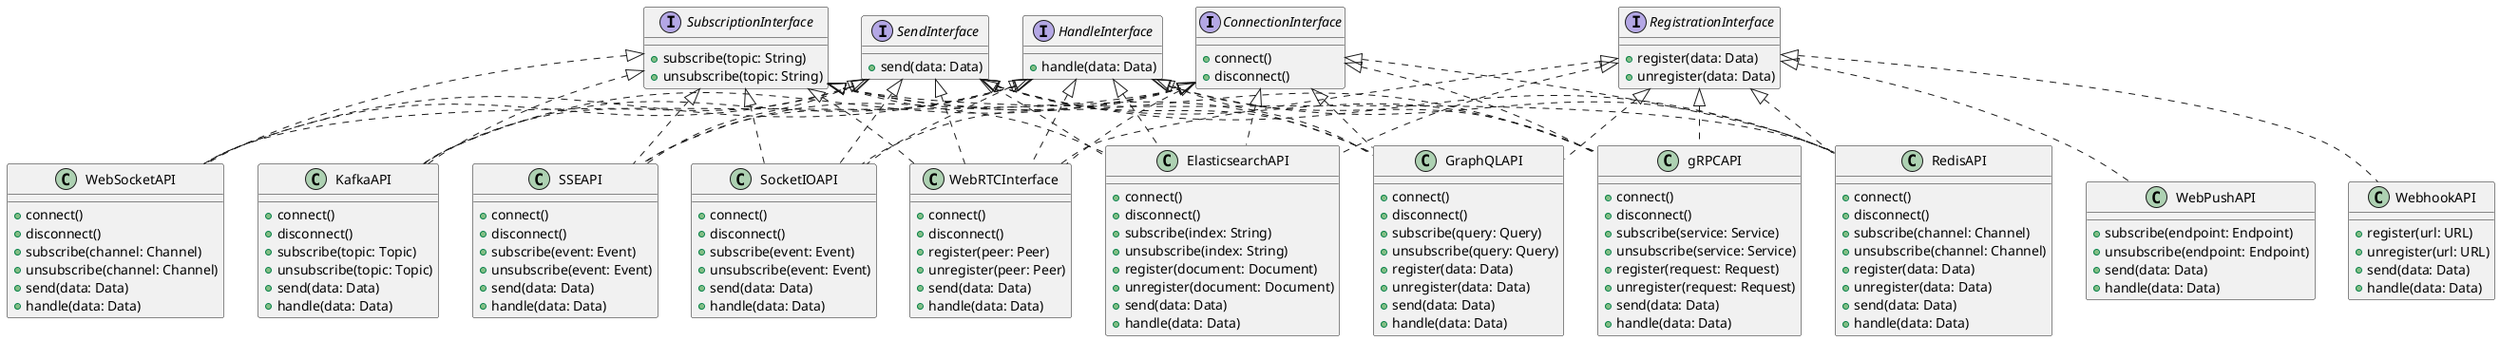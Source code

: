 @startuml

' !define INTERFACE(name, methods...) abstract class name { methods }
!define INTERFACE interface

INTERFACE ConnectionInterface {
    +connect()
    +disconnect()
}

INTERFACE SubscriptionInterface {
    +subscribe(topic: String)
    +unsubscribe(topic: String)
}

INTERFACE RegistrationInterface {
    +register(data: Data)
    +unregister(data: Data)
}

INTERFACE SendInterface {
    +send(data: Data)
}

INTERFACE HandleInterface {
    +handle(data: Data)
}

' INTERFACE AuthenticationInterface {
'     +authenticate(credentials: Credentials)
' }

' INTERFACE NotificationInterface {
'     +notify(user: User, message: Message)
' }

' INTERFACE MonitoringInterface {
'     +monitor(service: Service)
' }

' INTERFACE ConfigurationInterface {
'     +configure(settings: Settings)
' }

' INTERFACE QueryInterface {
'     +query(criteria: Criteria)
' }

class ElasticsearchAPI {
    +connect()
    +disconnect()
    +subscribe(index: String)
    +unsubscribe(index: String)
    +register(document: Document)
    +unregister(document: Document)
    +send(data: Data)
    +handle(data: Data)
    ' +authenticate(credentials: Credentials)
    ' +notify(user: User, message: Message)
    ' +monitor(service: Service)
    ' +configure(settings: Settings)
    ' +query(criteria: Criteria)
}

class GraphQLAPI {
    +connect()
    +disconnect()
    +subscribe(query: Query)
    +unsubscribe(query: Query)
    +register(data: Data)
    +unregister(data: Data)
    +send(data: Data)
    +handle(data: Data)
    ' +authenticate(credentials: Credentials)
    ' +notify(user: User, message: Message)
    ' +monitor(service: Service)
    ' +configure(settings: Settings)
    ' +query(criteria: Criteria)
}

class gRPCAPI {
    +connect()
    +disconnect()
    +subscribe(service: Service)
    +unsubscribe(service: Service)
    +register(request: Request)
    +unregister(request: Request)
    +send(data: Data)
    +handle(data: Data)
    ' +authenticate(credentials: Credentials)
    ' +notify(user: User, message: Message)
    ' +monitor(service: Service)
    ' +configure(settings: Settings)
    ' +query(criteria: Criteria)
}

class KafkaAPI {
    +connect()
    +disconnect()
    +subscribe(topic: Topic)
    +unsubscribe(topic: Topic)
    +send(data: Data)
    +handle(data: Data)
    ' +authenticate(credentials: Credentials)
    ' +notify(user: User, message: Message)
    ' +monitor(service: Service)
    ' +configure(settings: Settings)
    ' +query(criteria: Criteria)
}

class RedisAPI {
    +connect()
    +disconnect()
    +subscribe(channel: Channel)
    +unsubscribe(channel: Channel)
    +register(data: Data)
    +unregister(data: Data)
    +send(data: Data)
    +handle(data: Data)
    ' +authenticate(credentials: Credentials)
    ' +notify(user: User, message: Message)
    ' +monitor(service: Service)
    ' +configure(settings: Settings)
    ' +query(criteria: Criteria)
}

class SSEAPI {
    +connect()
    +disconnect()
    +subscribe(event: Event)
    +unsubscribe(event: Event)
    +send(data: Data)
    +handle(data: Data)
    ' +authenticate(credentials: Credentials)
    ' +notify(user: User, message: Message)
    ' +monitor(service: Service)
    ' +configure(settings: Settings)
    ' +query(criteria: Criteria)
}

class SocketIOAPI {
    +connect()
    +disconnect()
    +subscribe(event: Event)
    +unsubscribe(event: Event)
    +send(data: Data)
    +handle(data: Data)
    ' +authenticate(credentials: Credentials)
    ' +notify(user: User, message: Message)
    ' +monitor(service: Service)
    ' +configure(settings: Settings)
    ' +query(criteria: Criteria)
}

class WebhookAPI {
    +register(url: URL)
    +unregister(url: URL)
    +send(data: Data)
    +handle(data: Data)
    ' +authenticate(credentials: Credentials)
    ' +notify(user: User, message: Message)
    ' +monitor(service: Service)
    ' +configure(settings: Settings)
    ' +query(criteria: Criteria)
}

class WebPushAPI {
    +subscribe(endpoint: Endpoint)
    +unsubscribe(endpoint: Endpoint)
    +send(data: Data)
    +handle(data: Data)
    ' +authenticate(credentials: Credentials)
    ' +notify(user: User, message: Message)
    ' +monitor(service: Service)
    ' +configure(settings: Settings)
    ' +query(criteria: Criteria)
}

class WebRTCInterface {
    +connect()
    +disconnect()
    +register(peer: Peer)
    +unregister(peer: Peer)
    +send(data: Data)
    +handle(data: Data)
    ' +authenticate(credentials: Credentials)
    ' +notify(user: User, message: Message)
    ' +monitor(service: Service)
    ' +configure(settings: Settings)
    ' +query(criteria: Criteria)
}

class WebSocketAPI {
    +connect()
    +disconnect()
    +subscribe(channel: Channel)
    +unsubscribe(channel: Channel)
    +send(data: Data)
    +handle(data: Data)
    ' +authenticate(credentials: Credentials)
    ' +notify(user: User, message: Message)
    ' +monitor(service: Service)
    ' +configure(settings: Settings)
    ' +query(criteria: Criteria)
}

ConnectionInterface <|.. ElasticsearchAPI
ConnectionInterface <|.. GraphQLAPI
ConnectionInterface <|.. gRPCAPI
ConnectionInterface <|.. KafkaAPI
ConnectionInterface <|.. RedisAPI
ConnectionInterface <|.. SSEAPI
ConnectionInterface <|.. SocketIOAPI
ConnectionInterface <|.. WebRTCInterface
ConnectionInterface <|.. WebSocketAPI

RegistrationInterface <|.. ElasticsearchAPI
RegistrationInterface <|.. GraphQLAPI
RegistrationInterface <|.. gRPCAPI
RegistrationInterface <|.. RedisAPI
RegistrationInterface <|.. WebhookAPI
RegistrationInterface <|.. WebPushAPI
RegistrationInterface <|.. WebRTCInterface

SubscriptionInterface <|.. ElasticsearchAPI
SubscriptionInterface <|.. GraphQLAPI
SubscriptionInterface <|.. gRPCAPI
SubscriptionInterface <|.. KafkaAPI
SubscriptionInterface <|.. RedisAPI
SubscriptionInterface <|.. SSEAPI
SubscriptionInterface <|.. SocketIOAPI
SubscriptionInterface <|.. WebRTCInterface
SubscriptionInterface <|.. WebSocketAPI

SendInterface <|.. ElasticsearchAPI
SendInterface <|.. GraphQLAPI
SendInterface <|.. gRPCAPI
SendInterface <|.. KafkaAPI
SendInterface <|.. RedisAPI
SendInterface <|.. SSEAPI
SendInterface <|.. SocketIOAPI
SendInterface <|.. WebRTCInterface
SendInterface <|.. WebSocketAPI

HandleInterface <|.. ElasticsearchAPI
HandleInterface <|.. GraphQLAPI
HandleInterface <|.. gRPCAPI
HandleInterface <|.. KafkaAPI
HandleInterface <|.. RedisAPI
HandleInterface <|.. SSEAPI
HandleInterface <|.. SocketIOAPI
HandleInterface <|.. WebRTCInterface
HandleInterface <|.. WebSocketAPI

' AuthenticationInterface <|.. ElasticsearchAPI
' AuthenticationInterface <|.. GraphQLAPI
' AuthenticationInterface <|.. gRPCAPI
' AuthenticationInterface <|.. KafkaAPI
' AuthenticationInterface <|.. RedisAPI
' AuthenticationInterface <|.. SSEAPI
' AuthenticationInterface <|.. SocketIOAPI
' AuthenticationInterface <|.. WebRTCInterface
' AuthenticationInterface <|.. WebSocketAPI

' NotificationInterface <|.. ElasticsearchAPI
' NotificationInterface <|.. GraphQLAPI
' NotificationInterface <|.. gRPCAPI
' NotificationInterface <|.. KafkaAPI
' NotificationInterface <|.. RedisAPI
' NotificationInterface <|.. SSEAPI
' NotificationInterface <|.. SocketIOAPI
' NotificationInterface <|.. WebRTCInterface
' NotificationInterface <|.. WebSocketAPI

' MonitoringInterface <|.. ElasticsearchAPI
' MonitoringInterface <|.. GraphQLAPI
' MonitoringInterface <|.. gRPCAPI
' MonitoringInterface <|.. KafkaAPI
' MonitoringInterface <|.. RedisAPI
' MonitoringInterface <|.. SSEAPI
' MonitoringInterface <|.. SocketIOAPI
' MonitoringInterface <|.. WebRTCInterface
' MonitoringInterface <|.. WebSocketAPI

' ConfigurationInterface <|.. ElasticsearchAPI
' ConfigurationInterface <|.. GraphQLAPI
' ConfigurationInterface <|.. gRPCAPI
' ConfigurationInterface <|.. KafkaAPI
' ConfigurationInterface <|.. RedisAPI
' ConfigurationInterface <|.. SSEAPI
' ConfigurationInterface <|.. SocketIOAPI
' ConfigurationInterface <|.. WebRTCInterface
' ConfigurationInterface <|.. WebSocketAPI

' QueryInterface <|.. ElasticsearchAPI
' QueryInterface <|.. GraphQLAPI
' QueryInterface <|.. gRPCAPI
' QueryInterface <|.. KafkaAPI
' QueryInterface <|.. RedisAPI
' QueryInterface <|.. SSEAPI
' QueryInterface <|.. SocketIOAPI
' QueryInterface <|.. WebRTCInterface
' QueryInterface <|.. WebSocketAPI

' class Data {
'     +id: String
'     +type: String
'     +attributes: Map<String, Object>
' }

' class Credentials {
'     +username: String
'     +password: String
' }

' class User {
'     +id: String
'     +name: String
'     +email: String
' }

' class Message {
'     +id: String
'     +text: String
'     +timestamp: Date
' }

' class Service {
'     +id: String
'     +name: String
'     +description: String
'     +status: String
' }

' class Settings {
'     +id: String
'     +name: String
'     +description: String
'     +value: String
' }

' class Criteria {
'     +id: String
'     +name: String
'     +description: String
'     +value: String
' }

' class Document {
'     +id: String
'     +name: String
'     +description: String
'     +value: String
' }

' class Query {
'     +id: String
'     +name: String
'     +description: String
'     +value: String
' }

' class Request {
'     +id: String
'     +name: String
'     +description: String
'     +value: String
' }

' class Topic {
'     +id: String
'     +name: String
'     +description: String
'     +value: String
' }

' class Channel {
'     +id: String
'     +name: String
'     +description: String
'     +value: String
' }

' class Event {
'     +id: String
'     +name: String
'     +description: String
'     +value: String
' }

' class Endpoint {
'     +id: String
'     +name: String
'     +description: String
'     +value: String
' }

' class Peer {
'     +id: String
'     +name: String
'     +description: String
'     +value: String
' }

' class URL {
'     +id: String
'     +name: String
'     +description: String
'     +value: String
' }

@enduml
